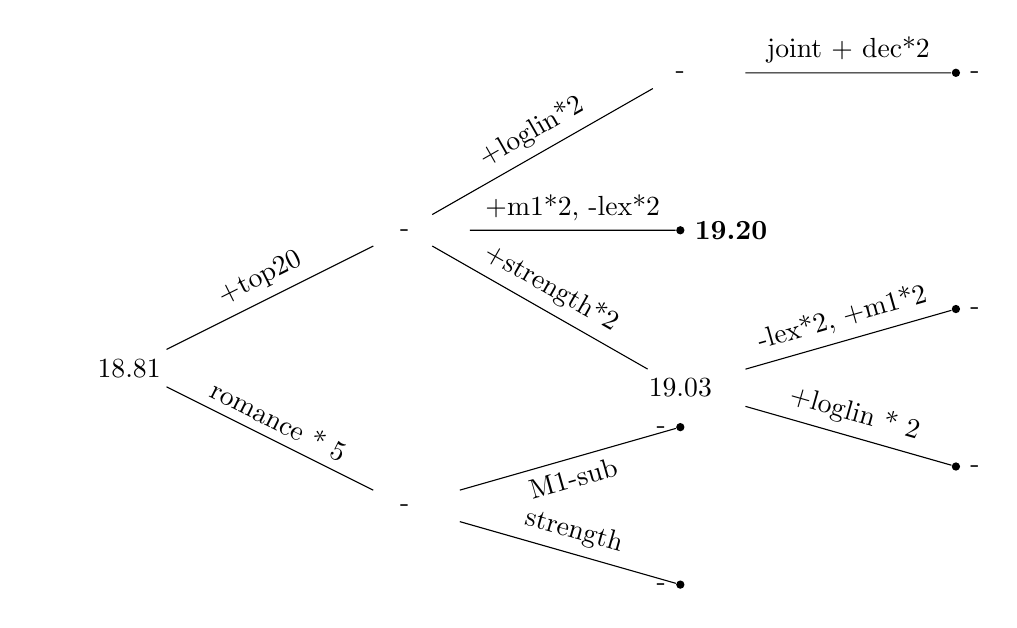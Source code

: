 


% Set the overall layout of the tree
\tikzstyle{level 1}=[level distance=3.5cm, sibling distance=3.5cm]
\tikzstyle{level 2}=[level distance=3.5cm, sibling distance=2cm]

% Define styles for bags and leafs
\tikzstyle{bag} = [text width=4em, text centered]
\tikzstyle{end} = [circle, minimum width=3pt,fill, inner sep=0pt]

% The sloped option gives rotated edge labels. Personally
% I find sloped labels a bit difficult to read. Remove the sloped options
% to get horizontal labels. 
\begin{tikzpicture}[grow=right, sloped][scale=0.4]
\node[bag] {18.81}
	child {
		node[bag] {-}
		child {
			node[end, label = left:
			{-}] {}
			edge from parent 
			node[above] {strength}
		}
		child {
			node[end, label = left:
			{-}] {}
			edge from parent
			node[below] {M1-sub}
		}
		edge from parent
		node[above] {romance * 5}
	}
	child {
		node[bag] {-}
	child {
		node[bag] {19.03}
			child {
				node[end, label = right:
				 {-}] {}
				edge from parent 
				node[above] {+loglin * 2}
				}
			child {
				node[end, label = right:
				{-}] {}
				edge from parent
				node[above] {-lex*2, +m1*2}
			}
		edge from parent
		node[above] {+strength*2}
	}
	child {
		node[end, label = right:
		{\textbf{19.20}}] {}
		edge from parent 
		node[above] {+m1*2, -lex*2}
	}
    child {
        node[bag] {-}        
            child {
                node[end, label=right:
                    {-}] {}
                edge from parent
                node[above] {joint + dec*2}
            }
            edge from parent
            node[above] {+loglin*2}
    }
    edge from parent
    node[above] {+top20}
    };
   
        
\end{tikzpicture}

